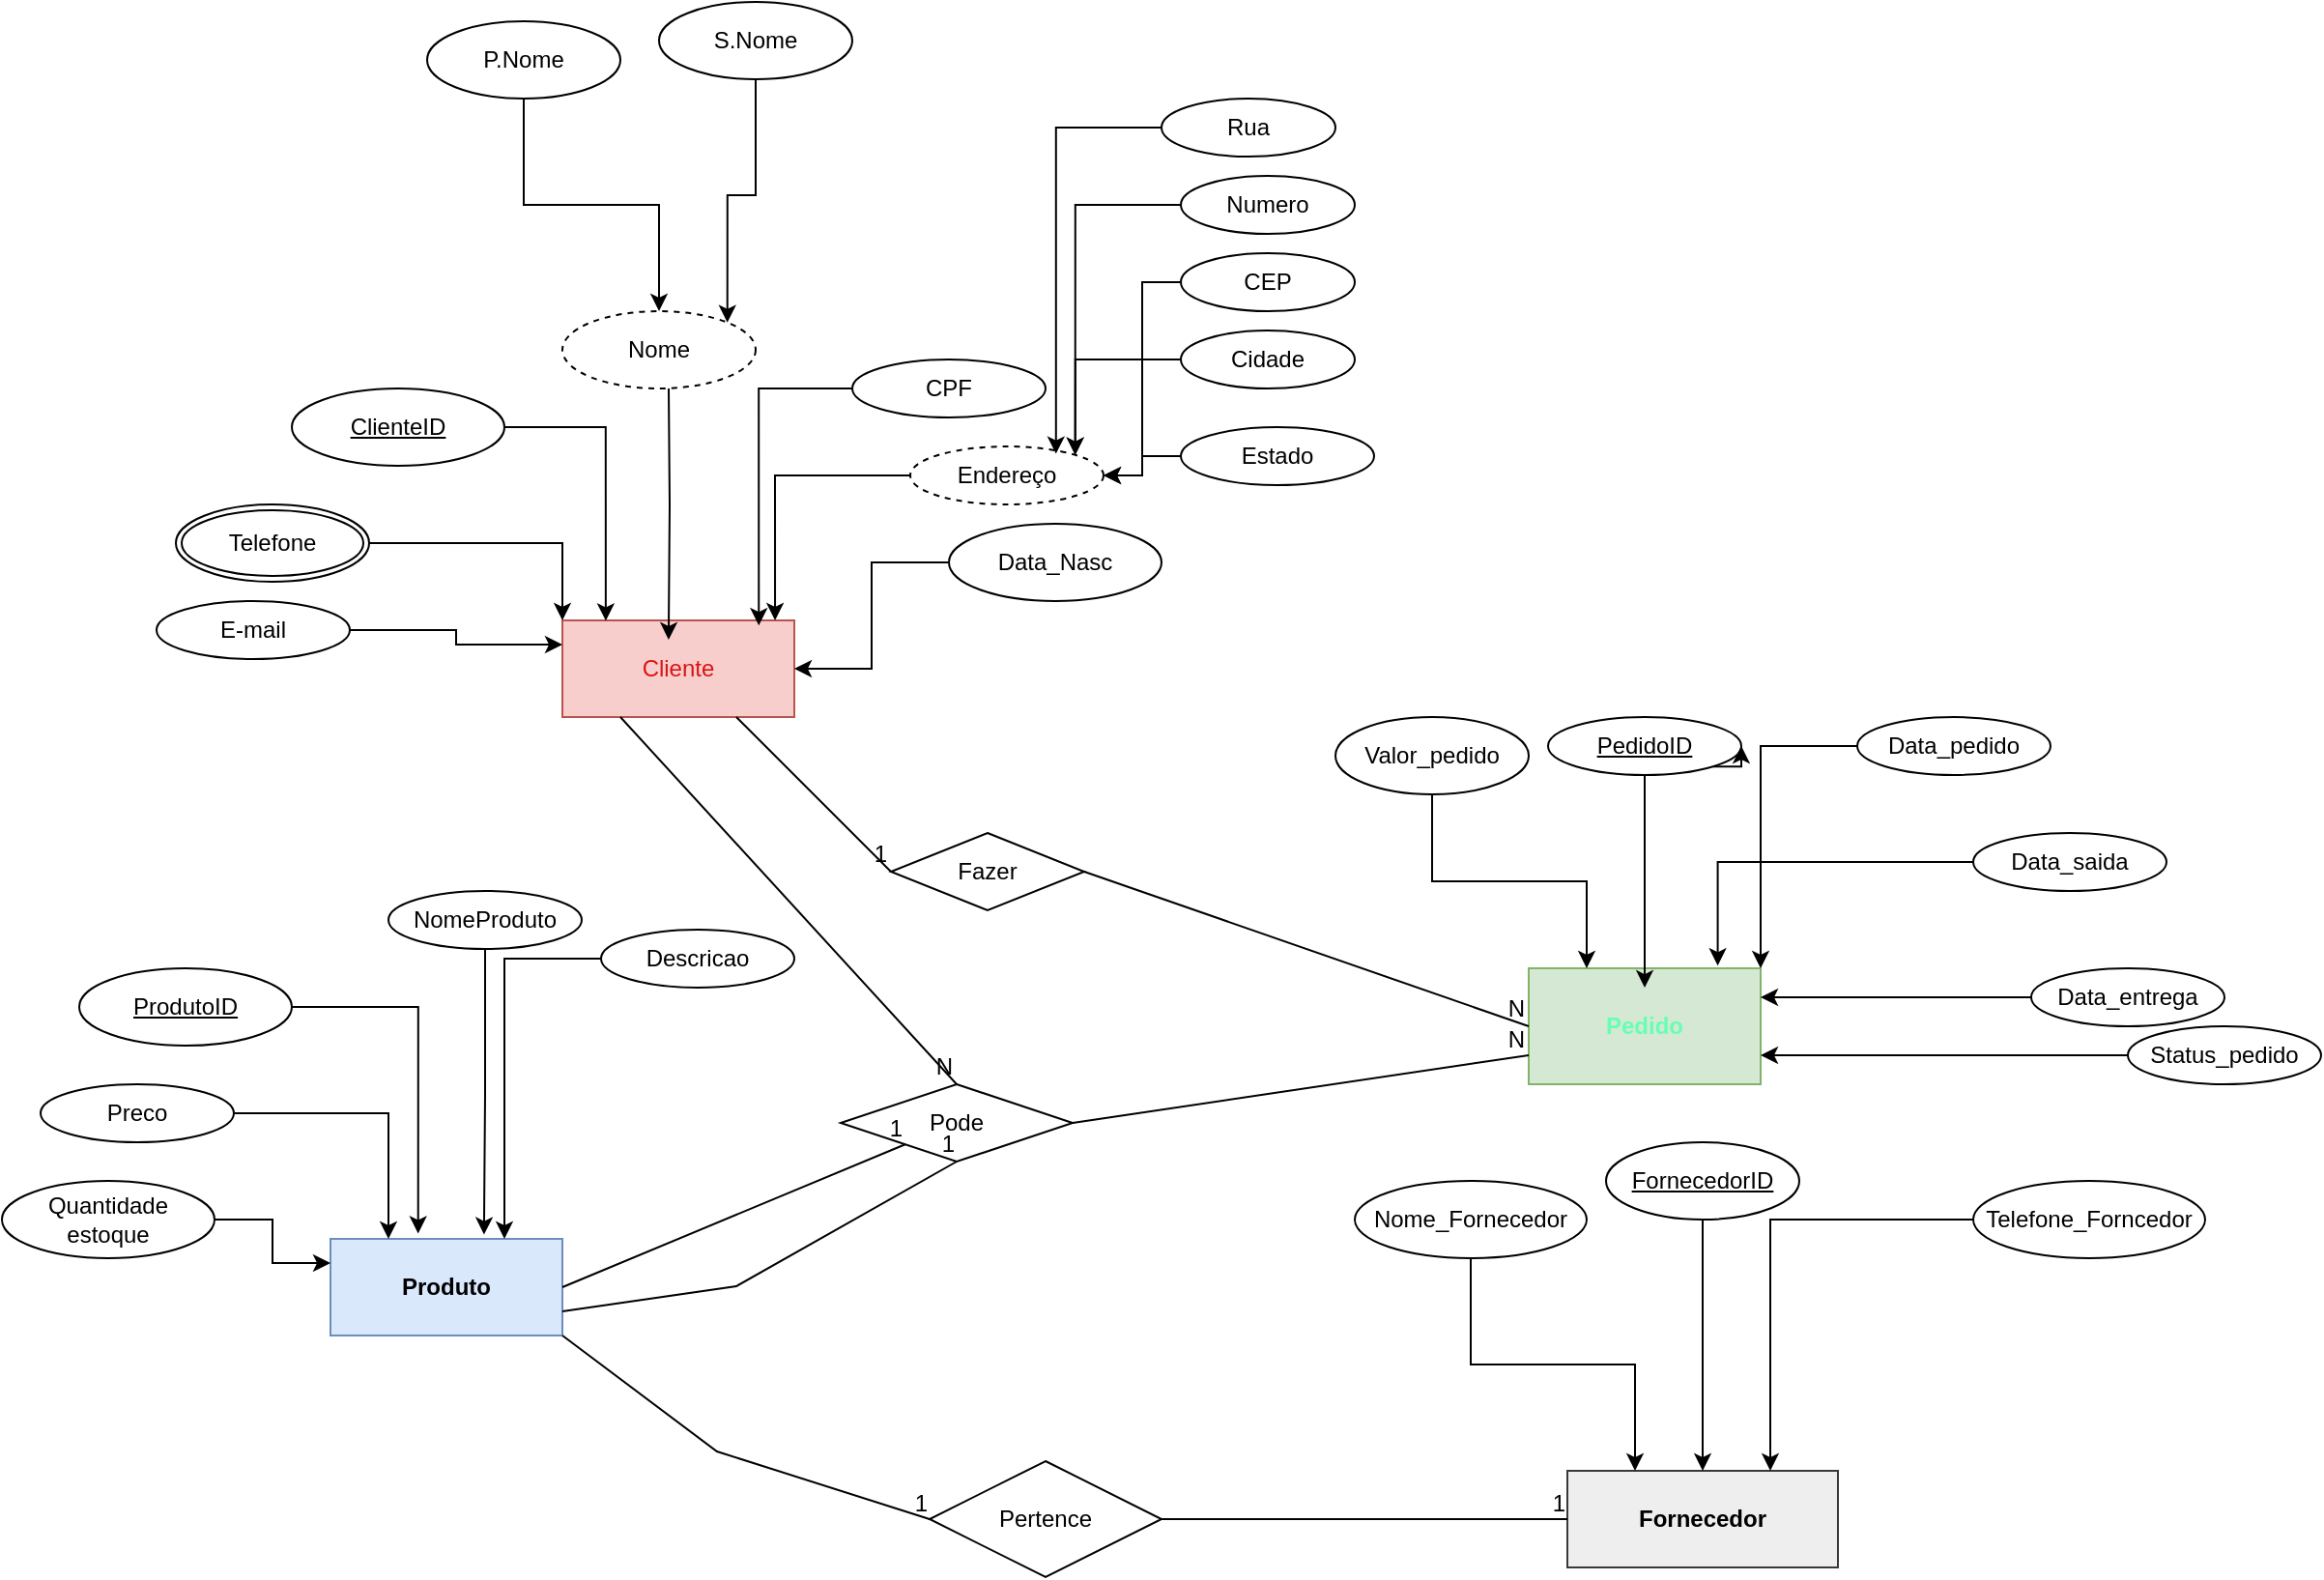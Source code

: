 <mxfile version="22.1.4" type="device">
  <diagram name="Página-1" id="eYj7LJ9d0IaCiX4BK16A">
    <mxGraphModel dx="1877" dy="1703" grid="1" gridSize="10" guides="1" tooltips="1" connect="1" arrows="1" fold="1" page="1" pageScale="1" pageWidth="827" pageHeight="1169" math="0" shadow="0">
      <root>
        <mxCell id="0" />
        <mxCell id="1" parent="0" />
        <mxCell id="bOJ-XtuNK1kgpqj2a2yD-1" value="Cliente" style="whiteSpace=wrap;html=1;align=center;fillColor=#f8cecc;strokeColor=#b85450;fontColor=#db1414;" vertex="1" parent="1">
          <mxGeometry x="150" y="-340" width="120" height="50" as="geometry" />
        </mxCell>
        <mxCell id="bOJ-XtuNK1kgpqj2a2yD-2" value="Fornecedor" style="whiteSpace=wrap;html=1;align=center;fontStyle=1;fillColor=#eeeeee;strokeColor=#36393d;" vertex="1" parent="1">
          <mxGeometry x="670" y="100" width="140" height="50" as="geometry" />
        </mxCell>
        <mxCell id="bOJ-XtuNK1kgpqj2a2yD-14" value="ClienteID" style="ellipse;whiteSpace=wrap;html=1;align=center;fontStyle=4;" vertex="1" parent="1">
          <mxGeometry x="10" y="-460" width="110" height="40" as="geometry" />
        </mxCell>
        <mxCell id="bOJ-XtuNK1kgpqj2a2yD-15" style="edgeStyle=orthogonalEdgeStyle;rounded=0;orthogonalLoop=1;jettySize=auto;html=1;entryX=0.187;entryY=0.004;entryDx=0;entryDy=0;entryPerimeter=0;" edge="1" parent="1" source="bOJ-XtuNK1kgpqj2a2yD-14" target="bOJ-XtuNK1kgpqj2a2yD-1">
          <mxGeometry relative="1" as="geometry" />
        </mxCell>
        <mxCell id="bOJ-XtuNK1kgpqj2a2yD-18" value="CPF" style="ellipse;whiteSpace=wrap;html=1;align=center;" vertex="1" parent="1">
          <mxGeometry x="300" y="-475" width="100" height="30" as="geometry" />
        </mxCell>
        <mxCell id="bOJ-XtuNK1kgpqj2a2yD-19" style="edgeStyle=orthogonalEdgeStyle;rounded=0;orthogonalLoop=1;jettySize=auto;html=1;entryX=0.847;entryY=0.052;entryDx=0;entryDy=0;entryPerimeter=0;" edge="1" parent="1" source="bOJ-XtuNK1kgpqj2a2yD-18" target="bOJ-XtuNK1kgpqj2a2yD-1">
          <mxGeometry relative="1" as="geometry" />
        </mxCell>
        <mxCell id="bOJ-XtuNK1kgpqj2a2yD-21" style="edgeStyle=orthogonalEdgeStyle;rounded=0;orthogonalLoop=1;jettySize=auto;html=1;entryX=0;entryY=0;entryDx=0;entryDy=0;" edge="1" parent="1" source="bOJ-XtuNK1kgpqj2a2yD-20" target="bOJ-XtuNK1kgpqj2a2yD-1">
          <mxGeometry relative="1" as="geometry" />
        </mxCell>
        <mxCell id="bOJ-XtuNK1kgpqj2a2yD-20" value="Telefone" style="ellipse;shape=doubleEllipse;margin=3;whiteSpace=wrap;html=1;align=center;" vertex="1" parent="1">
          <mxGeometry x="-50" y="-400" width="100" height="40" as="geometry" />
        </mxCell>
        <mxCell id="bOJ-XtuNK1kgpqj2a2yD-22" style="edgeStyle=orthogonalEdgeStyle;rounded=0;orthogonalLoop=1;jettySize=auto;html=1;entryX=0.458;entryY=0.2;entryDx=0;entryDy=0;entryPerimeter=0;" edge="1" parent="1" target="bOJ-XtuNK1kgpqj2a2yD-1">
          <mxGeometry relative="1" as="geometry">
            <mxPoint x="205" y="-460" as="sourcePoint" />
          </mxGeometry>
        </mxCell>
        <mxCell id="bOJ-XtuNK1kgpqj2a2yD-23" value="Endereço" style="ellipse;whiteSpace=wrap;html=1;align=center;dashed=1;" vertex="1" parent="1">
          <mxGeometry x="330" y="-430" width="100" height="30" as="geometry" />
        </mxCell>
        <mxCell id="bOJ-XtuNK1kgpqj2a2yD-24" style="edgeStyle=orthogonalEdgeStyle;rounded=0;orthogonalLoop=1;jettySize=auto;html=1;entryX=0.917;entryY=0;entryDx=0;entryDy=0;entryPerimeter=0;" edge="1" parent="1" source="bOJ-XtuNK1kgpqj2a2yD-23" target="bOJ-XtuNK1kgpqj2a2yD-1">
          <mxGeometry relative="1" as="geometry" />
        </mxCell>
        <mxCell id="bOJ-XtuNK1kgpqj2a2yD-25" value="Rua" style="ellipse;whiteSpace=wrap;html=1;align=center;" vertex="1" parent="1">
          <mxGeometry x="460" y="-610" width="90" height="30" as="geometry" />
        </mxCell>
        <mxCell id="bOJ-XtuNK1kgpqj2a2yD-26" style="edgeStyle=orthogonalEdgeStyle;rounded=0;orthogonalLoop=1;jettySize=auto;html=1;entryX=0.754;entryY=0.127;entryDx=0;entryDy=0;entryPerimeter=0;" edge="1" parent="1" source="bOJ-XtuNK1kgpqj2a2yD-25" target="bOJ-XtuNK1kgpqj2a2yD-23">
          <mxGeometry relative="1" as="geometry" />
        </mxCell>
        <mxCell id="bOJ-XtuNK1kgpqj2a2yD-28" style="edgeStyle=orthogonalEdgeStyle;rounded=0;orthogonalLoop=1;jettySize=auto;html=1;entryX=1;entryY=0;entryDx=0;entryDy=0;" edge="1" parent="1" source="bOJ-XtuNK1kgpqj2a2yD-27" target="bOJ-XtuNK1kgpqj2a2yD-23">
          <mxGeometry relative="1" as="geometry" />
        </mxCell>
        <mxCell id="bOJ-XtuNK1kgpqj2a2yD-27" value="Numero" style="ellipse;whiteSpace=wrap;html=1;align=center;" vertex="1" parent="1">
          <mxGeometry x="470" y="-570" width="90" height="30" as="geometry" />
        </mxCell>
        <mxCell id="bOJ-XtuNK1kgpqj2a2yD-30" style="edgeStyle=orthogonalEdgeStyle;rounded=0;orthogonalLoop=1;jettySize=auto;html=1;entryX=1;entryY=0.5;entryDx=0;entryDy=0;" edge="1" parent="1" source="bOJ-XtuNK1kgpqj2a2yD-29" target="bOJ-XtuNK1kgpqj2a2yD-23">
          <mxGeometry relative="1" as="geometry" />
        </mxCell>
        <mxCell id="bOJ-XtuNK1kgpqj2a2yD-29" value="CEP" style="ellipse;whiteSpace=wrap;html=1;align=center;" vertex="1" parent="1">
          <mxGeometry x="470" y="-530" width="90" height="30" as="geometry" />
        </mxCell>
        <mxCell id="bOJ-XtuNK1kgpqj2a2yD-36" style="edgeStyle=orthogonalEdgeStyle;rounded=0;orthogonalLoop=1;jettySize=auto;html=1;entryX=1;entryY=0;entryDx=0;entryDy=0;" edge="1" parent="1" source="bOJ-XtuNK1kgpqj2a2yD-31" target="bOJ-XtuNK1kgpqj2a2yD-23">
          <mxGeometry relative="1" as="geometry" />
        </mxCell>
        <mxCell id="bOJ-XtuNK1kgpqj2a2yD-31" value="Cidade" style="ellipse;whiteSpace=wrap;html=1;align=center;" vertex="1" parent="1">
          <mxGeometry x="470" y="-490" width="90" height="30" as="geometry" />
        </mxCell>
        <mxCell id="bOJ-XtuNK1kgpqj2a2yD-38" style="edgeStyle=orthogonalEdgeStyle;rounded=0;orthogonalLoop=1;jettySize=auto;html=1;" edge="1" parent="1" source="bOJ-XtuNK1kgpqj2a2yD-37" target="bOJ-XtuNK1kgpqj2a2yD-23">
          <mxGeometry relative="1" as="geometry" />
        </mxCell>
        <mxCell id="bOJ-XtuNK1kgpqj2a2yD-37" value="Estado" style="ellipse;whiteSpace=wrap;html=1;align=center;" vertex="1" parent="1">
          <mxGeometry x="470" y="-440" width="100" height="30" as="geometry" />
        </mxCell>
        <mxCell id="bOJ-XtuNK1kgpqj2a2yD-42" style="edgeStyle=orthogonalEdgeStyle;rounded=0;orthogonalLoop=1;jettySize=auto;html=1;entryX=0;entryY=0.25;entryDx=0;entryDy=0;" edge="1" parent="1" source="bOJ-XtuNK1kgpqj2a2yD-39" target="bOJ-XtuNK1kgpqj2a2yD-1">
          <mxGeometry relative="1" as="geometry" />
        </mxCell>
        <mxCell id="bOJ-XtuNK1kgpqj2a2yD-39" value="E-mail" style="ellipse;whiteSpace=wrap;html=1;align=center;" vertex="1" parent="1">
          <mxGeometry x="-60" y="-350" width="100" height="30" as="geometry" />
        </mxCell>
        <mxCell id="bOJ-XtuNK1kgpqj2a2yD-43" value="Produto" style="whiteSpace=wrap;html=1;align=center;fontStyle=1;fillColor=#dae8fc;strokeColor=#6c8ebf;" vertex="1" parent="1">
          <mxGeometry x="30" y="-20" width="120" height="50" as="geometry" />
        </mxCell>
        <mxCell id="bOJ-XtuNK1kgpqj2a2yD-44" value="ProdutoID" style="ellipse;whiteSpace=wrap;html=1;align=center;fontStyle=4;" vertex="1" parent="1">
          <mxGeometry x="-100" y="-160" width="110" height="40" as="geometry" />
        </mxCell>
        <mxCell id="bOJ-XtuNK1kgpqj2a2yD-45" style="edgeStyle=orthogonalEdgeStyle;rounded=0;orthogonalLoop=1;jettySize=auto;html=1;entryX=0.378;entryY=-0.055;entryDx=0;entryDy=0;entryPerimeter=0;" edge="1" parent="1" source="bOJ-XtuNK1kgpqj2a2yD-44" target="bOJ-XtuNK1kgpqj2a2yD-43">
          <mxGeometry relative="1" as="geometry" />
        </mxCell>
        <mxCell id="bOJ-XtuNK1kgpqj2a2yD-46" value="NomeProduto" style="ellipse;whiteSpace=wrap;html=1;align=center;" vertex="1" parent="1">
          <mxGeometry x="60" y="-200" width="100" height="30" as="geometry" />
        </mxCell>
        <mxCell id="bOJ-XtuNK1kgpqj2a2yD-48" style="edgeStyle=orthogonalEdgeStyle;rounded=0;orthogonalLoop=1;jettySize=auto;html=1;entryX=0.662;entryY=-0.044;entryDx=0;entryDy=0;entryPerimeter=0;" edge="1" parent="1" source="bOJ-XtuNK1kgpqj2a2yD-46" target="bOJ-XtuNK1kgpqj2a2yD-43">
          <mxGeometry relative="1" as="geometry" />
        </mxCell>
        <mxCell id="bOJ-XtuNK1kgpqj2a2yD-50" style="edgeStyle=orthogonalEdgeStyle;rounded=0;orthogonalLoop=1;jettySize=auto;html=1;entryX=0.75;entryY=0;entryDx=0;entryDy=0;" edge="1" parent="1" source="bOJ-XtuNK1kgpqj2a2yD-49" target="bOJ-XtuNK1kgpqj2a2yD-43">
          <mxGeometry relative="1" as="geometry" />
        </mxCell>
        <mxCell id="bOJ-XtuNK1kgpqj2a2yD-49" value="Descricao" style="ellipse;whiteSpace=wrap;html=1;align=center;" vertex="1" parent="1">
          <mxGeometry x="170" y="-180" width="100" height="30" as="geometry" />
        </mxCell>
        <mxCell id="bOJ-XtuNK1kgpqj2a2yD-52" style="edgeStyle=orthogonalEdgeStyle;rounded=0;orthogonalLoop=1;jettySize=auto;html=1;entryX=0.25;entryY=0;entryDx=0;entryDy=0;" edge="1" parent="1" source="bOJ-XtuNK1kgpqj2a2yD-51" target="bOJ-XtuNK1kgpqj2a2yD-43">
          <mxGeometry relative="1" as="geometry" />
        </mxCell>
        <mxCell id="bOJ-XtuNK1kgpqj2a2yD-51" value="Preco" style="ellipse;whiteSpace=wrap;html=1;align=center;" vertex="1" parent="1">
          <mxGeometry x="-120" y="-100" width="100" height="30" as="geometry" />
        </mxCell>
        <mxCell id="bOJ-XtuNK1kgpqj2a2yD-54" style="edgeStyle=orthogonalEdgeStyle;rounded=0;orthogonalLoop=1;jettySize=auto;html=1;entryX=0;entryY=0.25;entryDx=0;entryDy=0;" edge="1" parent="1" source="bOJ-XtuNK1kgpqj2a2yD-53" target="bOJ-XtuNK1kgpqj2a2yD-43">
          <mxGeometry relative="1" as="geometry" />
        </mxCell>
        <mxCell id="bOJ-XtuNK1kgpqj2a2yD-53" value="Quantidade&lt;br&gt;estoque" style="ellipse;whiteSpace=wrap;html=1;align=center;" vertex="1" parent="1">
          <mxGeometry x="-140" y="-50" width="110" height="40" as="geometry" />
        </mxCell>
        <mxCell id="bOJ-XtuNK1kgpqj2a2yD-55" value="Pedido" style="whiteSpace=wrap;html=1;align=center;fillColor=#d5e8d4;strokeColor=#82b366;fontStyle=1;fontColor=#66FFB3;" vertex="1" parent="1">
          <mxGeometry x="650" y="-160" width="120" height="60" as="geometry" />
        </mxCell>
        <mxCell id="bOJ-XtuNK1kgpqj2a2yD-57" value="PedidoID" style="ellipse;whiteSpace=wrap;html=1;align=center;fontStyle=4;" vertex="1" parent="1">
          <mxGeometry x="660" y="-290" width="100" height="30" as="geometry" />
        </mxCell>
        <mxCell id="bOJ-XtuNK1kgpqj2a2yD-58" style="edgeStyle=orthogonalEdgeStyle;rounded=0;orthogonalLoop=1;jettySize=auto;html=1;entryX=0.5;entryY=0.167;entryDx=0;entryDy=0;entryPerimeter=0;" edge="1" parent="1" source="bOJ-XtuNK1kgpqj2a2yD-57" target="bOJ-XtuNK1kgpqj2a2yD-55">
          <mxGeometry relative="1" as="geometry" />
        </mxCell>
        <mxCell id="bOJ-XtuNK1kgpqj2a2yD-59" style="edgeStyle=orthogonalEdgeStyle;rounded=0;orthogonalLoop=1;jettySize=auto;html=1;exitX=1;exitY=1;exitDx=0;exitDy=0;entryX=1;entryY=0.5;entryDx=0;entryDy=0;" edge="1" parent="1" source="bOJ-XtuNK1kgpqj2a2yD-57" target="bOJ-XtuNK1kgpqj2a2yD-57">
          <mxGeometry relative="1" as="geometry" />
        </mxCell>
        <mxCell id="bOJ-XtuNK1kgpqj2a2yD-61" style="edgeStyle=orthogonalEdgeStyle;rounded=0;orthogonalLoop=1;jettySize=auto;html=1;entryX=1;entryY=0.5;entryDx=0;entryDy=0;" edge="1" parent="1" source="bOJ-XtuNK1kgpqj2a2yD-60" target="bOJ-XtuNK1kgpqj2a2yD-1">
          <mxGeometry relative="1" as="geometry" />
        </mxCell>
        <mxCell id="bOJ-XtuNK1kgpqj2a2yD-60" value="Data_Nasc" style="ellipse;whiteSpace=wrap;html=1;align=center;" vertex="1" parent="1">
          <mxGeometry x="350" y="-390" width="110" height="40" as="geometry" />
        </mxCell>
        <mxCell id="bOJ-XtuNK1kgpqj2a2yD-63" style="edgeStyle=orthogonalEdgeStyle;rounded=0;orthogonalLoop=1;jettySize=auto;html=1;entryX=0.25;entryY=0;entryDx=0;entryDy=0;" edge="1" parent="1" source="bOJ-XtuNK1kgpqj2a2yD-62" target="bOJ-XtuNK1kgpqj2a2yD-55">
          <mxGeometry relative="1" as="geometry" />
        </mxCell>
        <mxCell id="bOJ-XtuNK1kgpqj2a2yD-62" value="Valor_pedido" style="ellipse;whiteSpace=wrap;html=1;align=center;" vertex="1" parent="1">
          <mxGeometry x="550" y="-290" width="100" height="40" as="geometry" />
        </mxCell>
        <mxCell id="bOJ-XtuNK1kgpqj2a2yD-66" style="edgeStyle=orthogonalEdgeStyle;rounded=0;orthogonalLoop=1;jettySize=auto;html=1;entryX=1;entryY=0;entryDx=0;entryDy=0;" edge="1" parent="1" source="bOJ-XtuNK1kgpqj2a2yD-64" target="bOJ-XtuNK1kgpqj2a2yD-55">
          <mxGeometry relative="1" as="geometry" />
        </mxCell>
        <mxCell id="bOJ-XtuNK1kgpqj2a2yD-64" value="Data_pedido" style="ellipse;whiteSpace=wrap;html=1;align=center;" vertex="1" parent="1">
          <mxGeometry x="820" y="-290" width="100" height="30" as="geometry" />
        </mxCell>
        <mxCell id="bOJ-XtuNK1kgpqj2a2yD-67" value="Data_saida" style="ellipse;whiteSpace=wrap;html=1;align=center;" vertex="1" parent="1">
          <mxGeometry x="880" y="-230" width="100" height="30" as="geometry" />
        </mxCell>
        <mxCell id="bOJ-XtuNK1kgpqj2a2yD-70" style="edgeStyle=orthogonalEdgeStyle;rounded=0;orthogonalLoop=1;jettySize=auto;html=1;entryX=0.815;entryY=-0.023;entryDx=0;entryDy=0;entryPerimeter=0;" edge="1" parent="1" source="bOJ-XtuNK1kgpqj2a2yD-67" target="bOJ-XtuNK1kgpqj2a2yD-55">
          <mxGeometry relative="1" as="geometry" />
        </mxCell>
        <mxCell id="bOJ-XtuNK1kgpqj2a2yD-73" style="edgeStyle=orthogonalEdgeStyle;rounded=0;orthogonalLoop=1;jettySize=auto;html=1;entryX=1;entryY=0.25;entryDx=0;entryDy=0;" edge="1" parent="1" source="bOJ-XtuNK1kgpqj2a2yD-71" target="bOJ-XtuNK1kgpqj2a2yD-55">
          <mxGeometry relative="1" as="geometry" />
        </mxCell>
        <mxCell id="bOJ-XtuNK1kgpqj2a2yD-71" value="Data_entrega" style="ellipse;whiteSpace=wrap;html=1;align=center;" vertex="1" parent="1">
          <mxGeometry x="910" y="-160" width="100" height="30" as="geometry" />
        </mxCell>
        <mxCell id="bOJ-XtuNK1kgpqj2a2yD-75" style="edgeStyle=orthogonalEdgeStyle;rounded=0;orthogonalLoop=1;jettySize=auto;html=1;entryX=1;entryY=0.75;entryDx=0;entryDy=0;" edge="1" parent="1" source="bOJ-XtuNK1kgpqj2a2yD-74" target="bOJ-XtuNK1kgpqj2a2yD-55">
          <mxGeometry relative="1" as="geometry" />
        </mxCell>
        <mxCell id="bOJ-XtuNK1kgpqj2a2yD-74" value="Status_pedido" style="ellipse;whiteSpace=wrap;html=1;align=center;" vertex="1" parent="1">
          <mxGeometry x="960" y="-130" width="100" height="30" as="geometry" />
        </mxCell>
        <mxCell id="bOJ-XtuNK1kgpqj2a2yD-76" value="Nome" style="ellipse;whiteSpace=wrap;html=1;align=center;dashed=1;" vertex="1" parent="1">
          <mxGeometry x="150" y="-500" width="100" height="40" as="geometry" />
        </mxCell>
        <mxCell id="bOJ-XtuNK1kgpqj2a2yD-78" style="edgeStyle=orthogonalEdgeStyle;rounded=0;orthogonalLoop=1;jettySize=auto;html=1;entryX=0.5;entryY=0;entryDx=0;entryDy=0;" edge="1" parent="1" source="bOJ-XtuNK1kgpqj2a2yD-77" target="bOJ-XtuNK1kgpqj2a2yD-76">
          <mxGeometry relative="1" as="geometry" />
        </mxCell>
        <mxCell id="bOJ-XtuNK1kgpqj2a2yD-77" value="P.Nome" style="ellipse;whiteSpace=wrap;html=1;align=center;" vertex="1" parent="1">
          <mxGeometry x="80" y="-650" width="100" height="40" as="geometry" />
        </mxCell>
        <mxCell id="bOJ-XtuNK1kgpqj2a2yD-81" style="edgeStyle=orthogonalEdgeStyle;rounded=0;orthogonalLoop=1;jettySize=auto;html=1;entryX=1;entryY=0;entryDx=0;entryDy=0;" edge="1" parent="1" source="bOJ-XtuNK1kgpqj2a2yD-79" target="bOJ-XtuNK1kgpqj2a2yD-76">
          <mxGeometry relative="1" as="geometry" />
        </mxCell>
        <mxCell id="bOJ-XtuNK1kgpqj2a2yD-79" value="S.Nome" style="ellipse;whiteSpace=wrap;html=1;align=center;" vertex="1" parent="1">
          <mxGeometry x="200" y="-660" width="100" height="40" as="geometry" />
        </mxCell>
        <mxCell id="bOJ-XtuNK1kgpqj2a2yD-83" style="edgeStyle=orthogonalEdgeStyle;rounded=0;orthogonalLoop=1;jettySize=auto;html=1;entryX=0.5;entryY=0;entryDx=0;entryDy=0;" edge="1" parent="1" source="bOJ-XtuNK1kgpqj2a2yD-82" target="bOJ-XtuNK1kgpqj2a2yD-2">
          <mxGeometry relative="1" as="geometry" />
        </mxCell>
        <mxCell id="bOJ-XtuNK1kgpqj2a2yD-82" value="FornecedorID" style="ellipse;whiteSpace=wrap;html=1;align=center;fontStyle=4;" vertex="1" parent="1">
          <mxGeometry x="690" y="-70" width="100" height="40" as="geometry" />
        </mxCell>
        <mxCell id="bOJ-XtuNK1kgpqj2a2yD-85" style="edgeStyle=orthogonalEdgeStyle;rounded=0;orthogonalLoop=1;jettySize=auto;html=1;entryX=0.25;entryY=0;entryDx=0;entryDy=0;" edge="1" parent="1" source="bOJ-XtuNK1kgpqj2a2yD-84" target="bOJ-XtuNK1kgpqj2a2yD-2">
          <mxGeometry relative="1" as="geometry" />
        </mxCell>
        <mxCell id="bOJ-XtuNK1kgpqj2a2yD-84" value="Nome_Fornecedor" style="ellipse;whiteSpace=wrap;html=1;align=center;" vertex="1" parent="1">
          <mxGeometry x="560" y="-50" width="120" height="40" as="geometry" />
        </mxCell>
        <mxCell id="bOJ-XtuNK1kgpqj2a2yD-87" style="edgeStyle=orthogonalEdgeStyle;rounded=0;orthogonalLoop=1;jettySize=auto;html=1;entryX=0.75;entryY=0;entryDx=0;entryDy=0;" edge="1" parent="1" source="bOJ-XtuNK1kgpqj2a2yD-86" target="bOJ-XtuNK1kgpqj2a2yD-2">
          <mxGeometry relative="1" as="geometry" />
        </mxCell>
        <mxCell id="bOJ-XtuNK1kgpqj2a2yD-86" value="Telefone_Forncedor" style="ellipse;whiteSpace=wrap;html=1;align=center;" vertex="1" parent="1">
          <mxGeometry x="880" y="-50" width="120" height="40" as="geometry" />
        </mxCell>
        <mxCell id="bOJ-XtuNK1kgpqj2a2yD-88" value="Fazer" style="shape=rhombus;perimeter=rhombusPerimeter;whiteSpace=wrap;html=1;align=center;" vertex="1" parent="1">
          <mxGeometry x="320" y="-230" width="100" height="40" as="geometry" />
        </mxCell>
        <mxCell id="bOJ-XtuNK1kgpqj2a2yD-94" value="Pode" style="shape=rhombus;perimeter=rhombusPerimeter;whiteSpace=wrap;html=1;align=center;" vertex="1" parent="1">
          <mxGeometry x="294" y="-100" width="120" height="40" as="geometry" />
        </mxCell>
        <mxCell id="bOJ-XtuNK1kgpqj2a2yD-101" value="Pertence" style="shape=rhombus;perimeter=rhombusPerimeter;whiteSpace=wrap;html=1;align=center;" vertex="1" parent="1">
          <mxGeometry x="340" y="95" width="120" height="60" as="geometry" />
        </mxCell>
        <mxCell id="bOJ-XtuNK1kgpqj2a2yD-108" value="" style="endArrow=none;html=1;rounded=0;exitX=1;exitY=0.5;exitDx=0;exitDy=0;entryX=0;entryY=0.5;entryDx=0;entryDy=0;" edge="1" parent="1" source="bOJ-XtuNK1kgpqj2a2yD-101" target="bOJ-XtuNK1kgpqj2a2yD-2">
          <mxGeometry relative="1" as="geometry">
            <mxPoint x="450" y="120" as="sourcePoint" />
            <mxPoint x="670" y="215" as="targetPoint" />
          </mxGeometry>
        </mxCell>
        <mxCell id="bOJ-XtuNK1kgpqj2a2yD-109" value="1" style="resizable=0;html=1;whiteSpace=wrap;align=right;verticalAlign=bottom;" connectable="0" vertex="1" parent="bOJ-XtuNK1kgpqj2a2yD-108">
          <mxGeometry x="1" relative="1" as="geometry" />
        </mxCell>
        <mxCell id="bOJ-XtuNK1kgpqj2a2yD-110" value="" style="endArrow=none;html=1;rounded=0;exitX=1;exitY=1;exitDx=0;exitDy=0;entryX=0;entryY=0.5;entryDx=0;entryDy=0;" edge="1" parent="1" source="bOJ-XtuNK1kgpqj2a2yD-43" target="bOJ-XtuNK1kgpqj2a2yD-101">
          <mxGeometry relative="1" as="geometry">
            <mxPoint x="440" y="160" as="sourcePoint" />
            <mxPoint x="600" y="160" as="targetPoint" />
            <Array as="points">
              <mxPoint x="230" y="90" />
            </Array>
          </mxGeometry>
        </mxCell>
        <mxCell id="bOJ-XtuNK1kgpqj2a2yD-111" value="1" style="resizable=0;html=1;whiteSpace=wrap;align=right;verticalAlign=bottom;" connectable="0" vertex="1" parent="bOJ-XtuNK1kgpqj2a2yD-110">
          <mxGeometry x="1" relative="1" as="geometry" />
        </mxCell>
        <mxCell id="bOJ-XtuNK1kgpqj2a2yD-113" value="" style="endArrow=none;html=1;rounded=0;exitX=1;exitY=0.5;exitDx=0;exitDy=0;entryX=0;entryY=0.5;entryDx=0;entryDy=0;" edge="1" parent="1" source="bOJ-XtuNK1kgpqj2a2yD-88" target="bOJ-XtuNK1kgpqj2a2yD-55">
          <mxGeometry relative="1" as="geometry">
            <mxPoint x="440" y="-130" as="sourcePoint" />
            <mxPoint x="640" y="-130" as="targetPoint" />
          </mxGeometry>
        </mxCell>
        <mxCell id="bOJ-XtuNK1kgpqj2a2yD-114" value="N" style="resizable=0;html=1;whiteSpace=wrap;align=right;verticalAlign=bottom;" connectable="0" vertex="1" parent="bOJ-XtuNK1kgpqj2a2yD-113">
          <mxGeometry x="1" relative="1" as="geometry" />
        </mxCell>
        <mxCell id="bOJ-XtuNK1kgpqj2a2yD-115" value="" style="endArrow=none;html=1;rounded=0;exitX=0.75;exitY=1;exitDx=0;exitDy=0;entryX=0;entryY=0.5;entryDx=0;entryDy=0;" edge="1" parent="1" source="bOJ-XtuNK1kgpqj2a2yD-1" target="bOJ-XtuNK1kgpqj2a2yD-88">
          <mxGeometry relative="1" as="geometry">
            <mxPoint x="254" y="-250" as="sourcePoint" />
            <mxPoint x="414" y="-250" as="targetPoint" />
          </mxGeometry>
        </mxCell>
        <mxCell id="bOJ-XtuNK1kgpqj2a2yD-116" value="1" style="resizable=0;html=1;whiteSpace=wrap;align=right;verticalAlign=bottom;" connectable="0" vertex="1" parent="bOJ-XtuNK1kgpqj2a2yD-115">
          <mxGeometry x="1" relative="1" as="geometry" />
        </mxCell>
        <mxCell id="bOJ-XtuNK1kgpqj2a2yD-126" value="" style="endArrow=none;html=1;rounded=0;exitX=0.25;exitY=1;exitDx=0;exitDy=0;entryX=0.5;entryY=0;entryDx=0;entryDy=0;" edge="1" parent="1" source="bOJ-XtuNK1kgpqj2a2yD-1" target="bOJ-XtuNK1kgpqj2a2yD-94">
          <mxGeometry relative="1" as="geometry">
            <mxPoint x="370" y="-131" as="sourcePoint" />
            <mxPoint x="530" y="-131" as="targetPoint" />
          </mxGeometry>
        </mxCell>
        <mxCell id="bOJ-XtuNK1kgpqj2a2yD-127" value="N" style="resizable=0;html=1;whiteSpace=wrap;align=right;verticalAlign=bottom;" connectable="0" vertex="1" parent="bOJ-XtuNK1kgpqj2a2yD-126">
          <mxGeometry x="1" relative="1" as="geometry" />
        </mxCell>
        <mxCell id="bOJ-XtuNK1kgpqj2a2yD-128" value="" style="endArrow=none;html=1;rounded=0;exitX=1;exitY=0.5;exitDx=0;exitDy=0;" edge="1" parent="1" source="bOJ-XtuNK1kgpqj2a2yD-43" target="bOJ-XtuNK1kgpqj2a2yD-94">
          <mxGeometry relative="1" as="geometry">
            <mxPoint x="170" y="4.5" as="sourcePoint" />
            <mxPoint x="330" y="4.5" as="targetPoint" />
          </mxGeometry>
        </mxCell>
        <mxCell id="bOJ-XtuNK1kgpqj2a2yD-129" value="1" style="resizable=0;html=1;whiteSpace=wrap;align=right;verticalAlign=bottom;" connectable="0" vertex="1" parent="bOJ-XtuNK1kgpqj2a2yD-128">
          <mxGeometry x="1" relative="1" as="geometry" />
        </mxCell>
        <mxCell id="bOJ-XtuNK1kgpqj2a2yD-132" value="" style="endArrow=none;html=1;rounded=0;entryX=0;entryY=0.75;entryDx=0;entryDy=0;exitX=1;exitY=0.5;exitDx=0;exitDy=0;" edge="1" parent="1" source="bOJ-XtuNK1kgpqj2a2yD-94" target="bOJ-XtuNK1kgpqj2a2yD-55">
          <mxGeometry relative="1" as="geometry">
            <mxPoint x="440" y="-130" as="sourcePoint" />
            <mxPoint x="600" y="-130" as="targetPoint" />
          </mxGeometry>
        </mxCell>
        <mxCell id="bOJ-XtuNK1kgpqj2a2yD-133" value="N" style="resizable=0;html=1;whiteSpace=wrap;align=right;verticalAlign=bottom;" connectable="0" vertex="1" parent="bOJ-XtuNK1kgpqj2a2yD-132">
          <mxGeometry x="1" relative="1" as="geometry" />
        </mxCell>
        <mxCell id="bOJ-XtuNK1kgpqj2a2yD-134" value="" style="endArrow=none;html=1;rounded=0;entryX=0.5;entryY=1;entryDx=0;entryDy=0;exitX=1;exitY=0.75;exitDx=0;exitDy=0;" edge="1" parent="1" source="bOJ-XtuNK1kgpqj2a2yD-43" target="bOJ-XtuNK1kgpqj2a2yD-94">
          <mxGeometry relative="1" as="geometry">
            <mxPoint x="180" y="4.5" as="sourcePoint" />
            <mxPoint x="340" y="4.5" as="targetPoint" />
            <Array as="points">
              <mxPoint x="240" y="4.5" />
            </Array>
          </mxGeometry>
        </mxCell>
        <mxCell id="bOJ-XtuNK1kgpqj2a2yD-135" value="1" style="resizable=0;html=1;whiteSpace=wrap;align=right;verticalAlign=bottom;" connectable="0" vertex="1" parent="bOJ-XtuNK1kgpqj2a2yD-134">
          <mxGeometry x="1" relative="1" as="geometry" />
        </mxCell>
      </root>
    </mxGraphModel>
  </diagram>
</mxfile>
